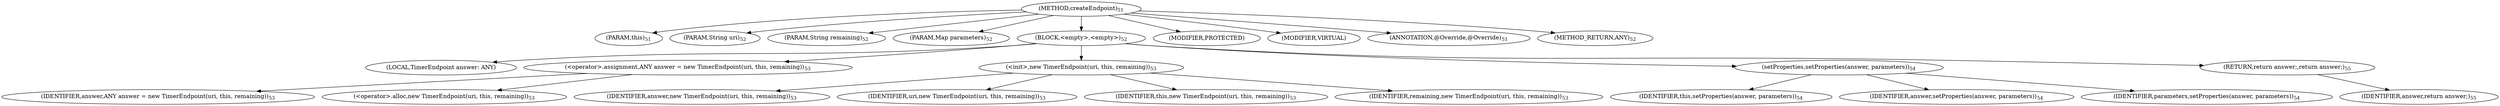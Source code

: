 digraph "createEndpoint" {  
"68" [label = <(METHOD,createEndpoint)<SUB>51</SUB>> ]
"6" [label = <(PARAM,this)<SUB>51</SUB>> ]
"69" [label = <(PARAM,String uri)<SUB>52</SUB>> ]
"70" [label = <(PARAM,String remaining)<SUB>52</SUB>> ]
"71" [label = <(PARAM,Map parameters)<SUB>52</SUB>> ]
"72" [label = <(BLOCK,&lt;empty&gt;,&lt;empty&gt;)<SUB>52</SUB>> ]
"8" [label = <(LOCAL,TimerEndpoint answer: ANY)> ]
"73" [label = <(&lt;operator&gt;.assignment,ANY answer = new TimerEndpoint(uri, this, remaining))<SUB>53</SUB>> ]
"74" [label = <(IDENTIFIER,answer,ANY answer = new TimerEndpoint(uri, this, remaining))<SUB>53</SUB>> ]
"75" [label = <(&lt;operator&gt;.alloc,new TimerEndpoint(uri, this, remaining))<SUB>53</SUB>> ]
"76" [label = <(&lt;init&gt;,new TimerEndpoint(uri, this, remaining))<SUB>53</SUB>> ]
"7" [label = <(IDENTIFIER,answer,new TimerEndpoint(uri, this, remaining))<SUB>53</SUB>> ]
"77" [label = <(IDENTIFIER,uri,new TimerEndpoint(uri, this, remaining))<SUB>53</SUB>> ]
"5" [label = <(IDENTIFIER,this,new TimerEndpoint(uri, this, remaining))<SUB>53</SUB>> ]
"78" [label = <(IDENTIFIER,remaining,new TimerEndpoint(uri, this, remaining))<SUB>53</SUB>> ]
"79" [label = <(setProperties,setProperties(answer, parameters))<SUB>54</SUB>> ]
"9" [label = <(IDENTIFIER,this,setProperties(answer, parameters))<SUB>54</SUB>> ]
"80" [label = <(IDENTIFIER,answer,setProperties(answer, parameters))<SUB>54</SUB>> ]
"81" [label = <(IDENTIFIER,parameters,setProperties(answer, parameters))<SUB>54</SUB>> ]
"82" [label = <(RETURN,return answer;,return answer;)<SUB>55</SUB>> ]
"83" [label = <(IDENTIFIER,answer,return answer;)<SUB>55</SUB>> ]
"84" [label = <(MODIFIER,PROTECTED)> ]
"85" [label = <(MODIFIER,VIRTUAL)> ]
"86" [label = <(ANNOTATION,@Override,@Override)<SUB>51</SUB>> ]
"87" [label = <(METHOD_RETURN,ANY)<SUB>52</SUB>> ]
  "68" -> "6" 
  "68" -> "69" 
  "68" -> "70" 
  "68" -> "71" 
  "68" -> "72" 
  "68" -> "84" 
  "68" -> "85" 
  "68" -> "86" 
  "68" -> "87" 
  "72" -> "8" 
  "72" -> "73" 
  "72" -> "76" 
  "72" -> "79" 
  "72" -> "82" 
  "73" -> "74" 
  "73" -> "75" 
  "76" -> "7" 
  "76" -> "77" 
  "76" -> "5" 
  "76" -> "78" 
  "79" -> "9" 
  "79" -> "80" 
  "79" -> "81" 
  "82" -> "83" 
}
